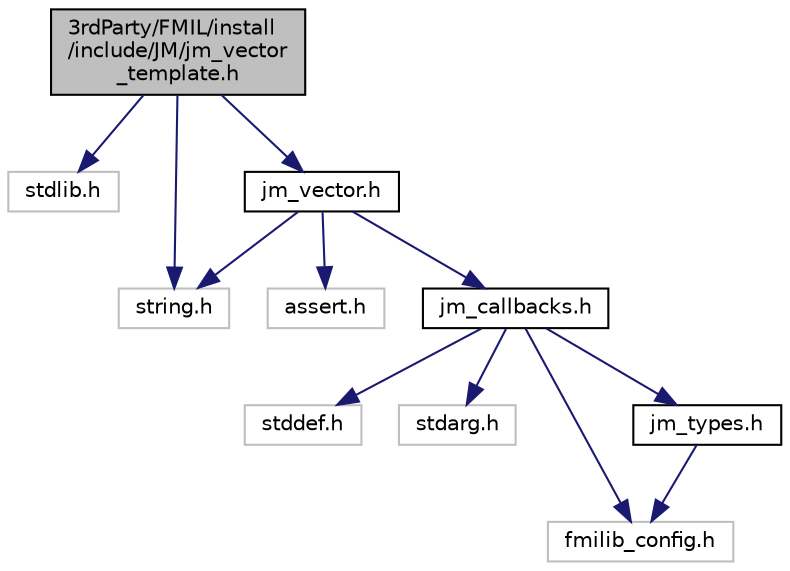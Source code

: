 digraph "3rdParty/FMIL/install/include/JM/jm_vector_template.h"
{
  edge [fontname="Helvetica",fontsize="10",labelfontname="Helvetica",labelfontsize="10"];
  node [fontname="Helvetica",fontsize="10",shape=record];
  Node0 [label="3rdParty/FMIL/install\l/include/JM/jm_vector\l_template.h",height=0.2,width=0.4,color="black", fillcolor="grey75", style="filled", fontcolor="black"];
  Node0 -> Node1 [color="midnightblue",fontsize="10",style="solid",fontname="Helvetica"];
  Node1 [label="stdlib.h",height=0.2,width=0.4,color="grey75", fillcolor="white", style="filled"];
  Node0 -> Node2 [color="midnightblue",fontsize="10",style="solid",fontname="Helvetica"];
  Node2 [label="string.h",height=0.2,width=0.4,color="grey75", fillcolor="white", style="filled"];
  Node0 -> Node3 [color="midnightblue",fontsize="10",style="solid",fontname="Helvetica"];
  Node3 [label="jm_vector.h",height=0.2,width=0.4,color="black", fillcolor="white", style="filled",URL="$d8/daf/3rd_party_2_f_m_i_l_2install_2include_2_j_m_2jm__vector_8h.html"];
  Node3 -> Node4 [color="midnightblue",fontsize="10",style="solid",fontname="Helvetica"];
  Node4 [label="assert.h",height=0.2,width=0.4,color="grey75", fillcolor="white", style="filled"];
  Node3 -> Node2 [color="midnightblue",fontsize="10",style="solid",fontname="Helvetica"];
  Node3 -> Node5 [color="midnightblue",fontsize="10",style="solid",fontname="Helvetica"];
  Node5 [label="jm_callbacks.h",height=0.2,width=0.4,color="black", fillcolor="white", style="filled",URL="$db/d75/3rd_party_2_f_m_i_l_2install_2include_2_j_m_2jm__callbacks_8h.html"];
  Node5 -> Node6 [color="midnightblue",fontsize="10",style="solid",fontname="Helvetica"];
  Node6 [label="stddef.h",height=0.2,width=0.4,color="grey75", fillcolor="white", style="filled"];
  Node5 -> Node7 [color="midnightblue",fontsize="10",style="solid",fontname="Helvetica"];
  Node7 [label="stdarg.h",height=0.2,width=0.4,color="grey75", fillcolor="white", style="filled"];
  Node5 -> Node8 [color="midnightblue",fontsize="10",style="solid",fontname="Helvetica"];
  Node8 [label="fmilib_config.h",height=0.2,width=0.4,color="grey75", fillcolor="white", style="filled"];
  Node5 -> Node9 [color="midnightblue",fontsize="10",style="solid",fontname="Helvetica"];
  Node9 [label="jm_types.h",height=0.2,width=0.4,color="black", fillcolor="white", style="filled",URL="$d4/d15/3rd_party_2_f_m_i_l_2install_2include_2_j_m_2jm__types_8h.html"];
  Node9 -> Node8 [color="midnightblue",fontsize="10",style="solid",fontname="Helvetica"];
}
